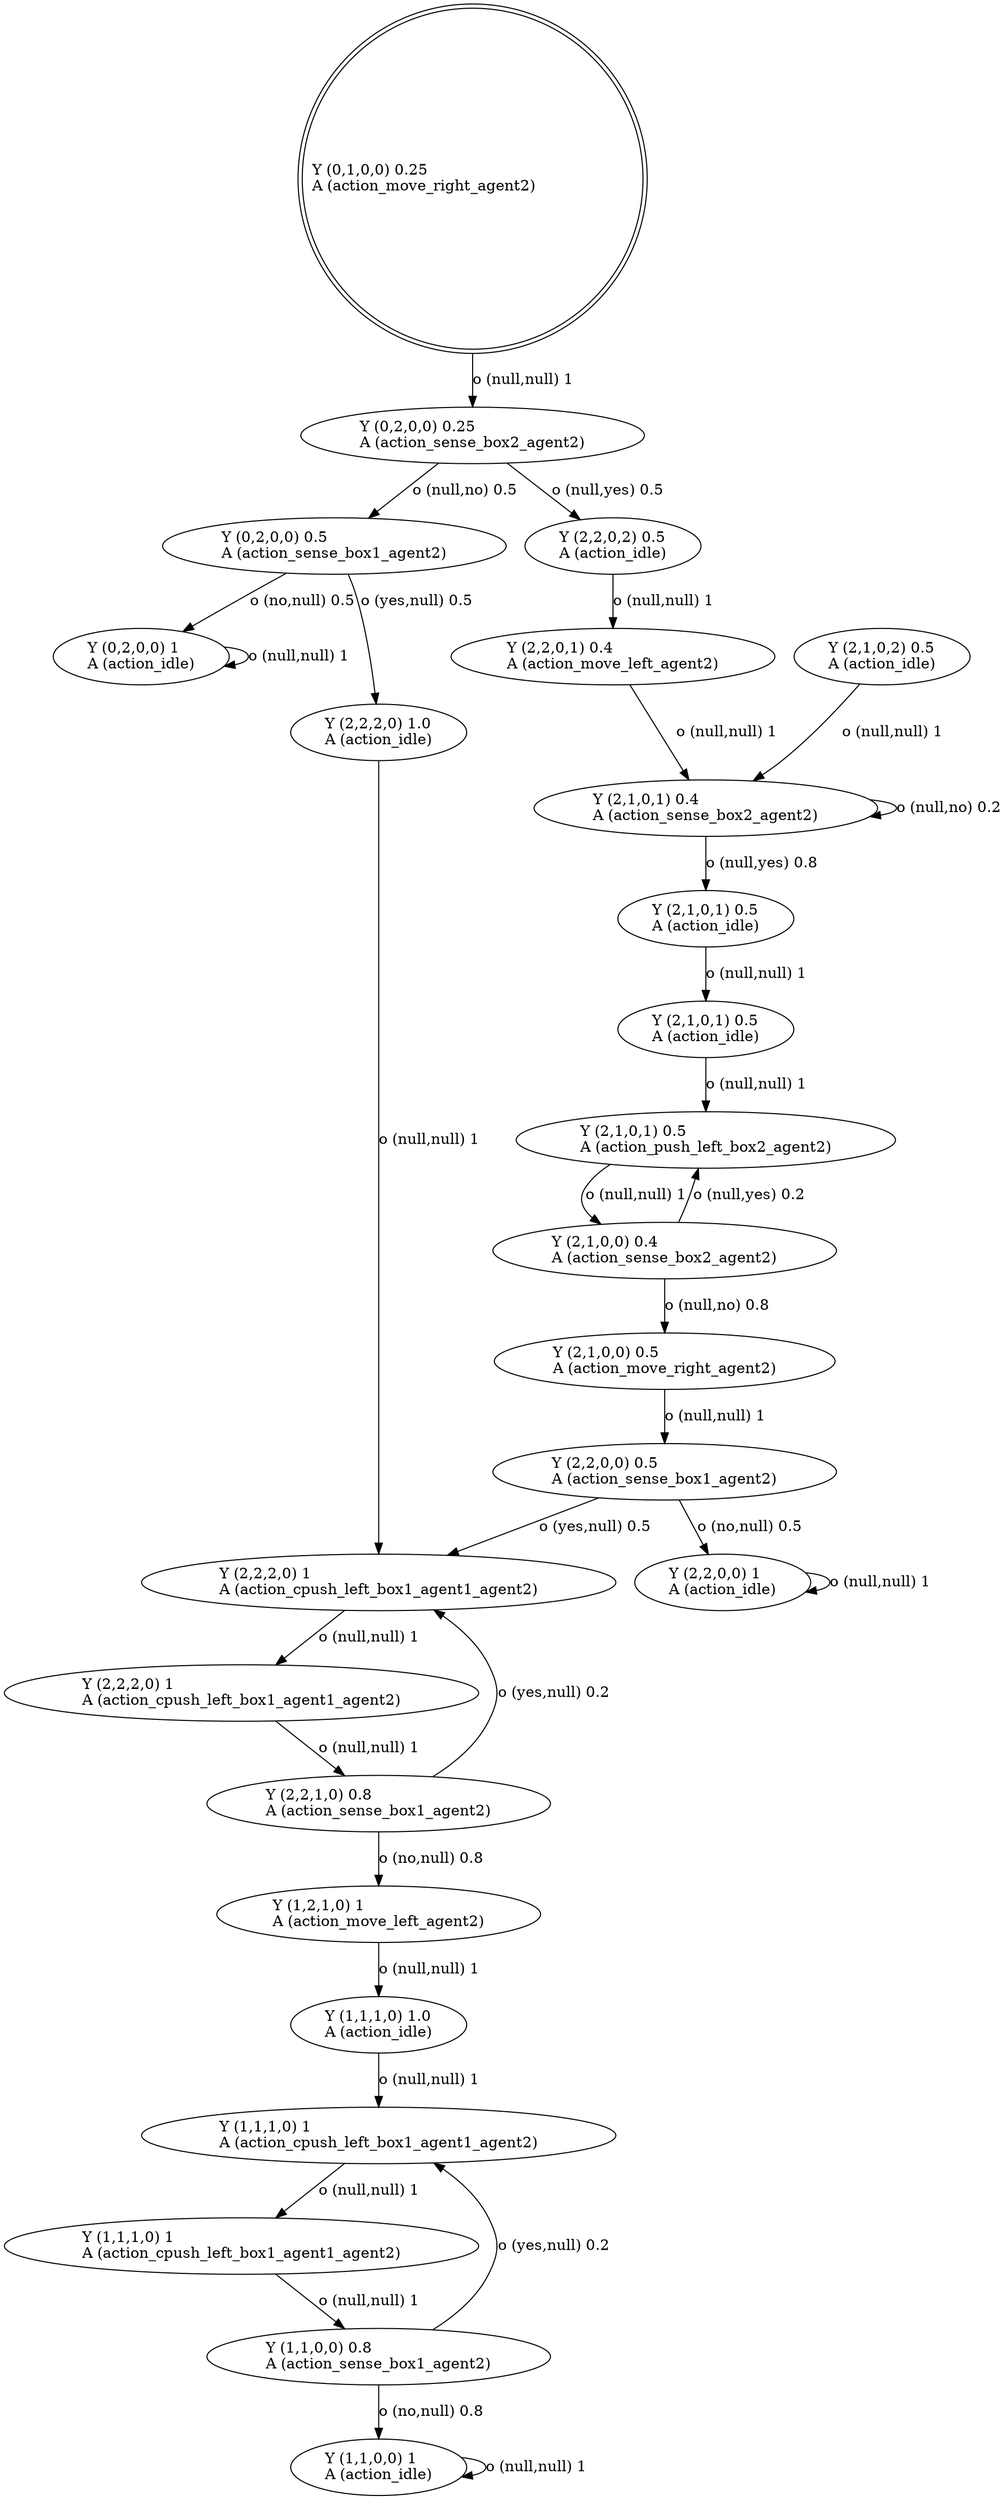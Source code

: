 digraph "G" {
root [label="Y (0,1,0,0) 0.25\lA (action_move_right_agent2)\l", labeljust="l", shape=doublecircle];
x0row9 [label="Y (0,2,0,0) 0.5\lA (action_sense_box1_agent2)\l"];
x0row17 [label="Y (2,2,0,2) 0.5\lA (action_idle)\l"];
x0row22 [label="Y (2,2,0,1) 0.4\lA (action_move_left_agent2)\l"];
x0row24 [label="Y (2,1,0,2) 0.5\lA (action_idle)\l"];
x0row30 [label="Y (2,1,0,1) 0.4\lA (action_sense_box2_agent2)\l"];
x0row34 [label="Y (2,1,0,1) 0.5\lA (action_push_left_box2_agent2)\l"];
x0row36 [label="Y (2,1,0,0) 0.4\lA (action_sense_box2_agent2)\l"];
x0row41 [label="Y (2,1,0,0) 0.5\lA (action_move_right_agent2)\l"];
x0row46 [label="Y (2,2,0,0) 0.5\lA (action_sense_box1_agent2)\l"];
x0row47 [label="Y (2,2,2,0) 1\lA (action_cpush_left_box1_agent1_agent2)\l"];
x0row48 [label="Y (2,2,0,0) 1\lA (action_idle)\l"];
x0row51 [label="Y (2,2,1,0) 0.8\lA (action_sense_box1_agent2)\l"];
x0row58 [label="Y (1,2,1,0) 1\lA (action_move_left_agent2)\l"];
x0row61 [label="Y (1,1,1,0) 1\lA (action_cpush_left_box1_agent1_agent2)\l"];
x0row62 [label="Y (1,1,0,0) 0.8\lA (action_sense_box1_agent2)\l"];
x0row65 [label="Y (1,1,0,0) 1\lA (action_idle)\l"];
x0row77 [label="Y (0,2,0,0) 1\lA (action_idle)\l"];
x0row3 [label="Y (0,2,0,0) 0.25\lA (action_sense_box2_agent2)\l"];
x0row47_noop_0 [label="Y (2,2,2,0) 1.0\lA (action_idle)\l"];
x0row34_noop_0 [label="Y (2,1,0,1) 0.5\lA (action_idle)\l"];
x0row34_noop_1 [label="Y (2,1,0,1) 0.5\lA (action_idle)\l"];
x0row61_noop_0 [label="Y (1,1,1,0) 1.0\lA (action_idle)\l"];
x0row47_repeat_1 [label="Y (2,2,2,0) 1\lA (action_cpush_left_box1_agent1_agent2)\l"];
x0row61_repeat_1 [label="Y (1,1,1,0) 1\lA (action_cpush_left_box1_agent1_agent2)\l"];
root -> x0row3  [key=0, label="o (null,null) 1\l"];
x0row9 -> x0row77  [key=0, label="o (no,null) 0.5\l"];
x0row9 -> x0row47_noop_0  [key=0, label="o (yes,null) 0.5\l"];
x0row17 -> x0row22  [key=0, label="o (null,null) 1\l"];
x0row22 -> x0row30  [key=0, label="o (null,null) 1\l"];
x0row24 -> x0row30  [key=0, label="o (null,null) 1\l"];
x0row30 -> x0row34_noop_0  [key=0, label="o (null,yes) 0.8\l"];
x0row30 -> x0row30  [key=0, label="o (null,no) 0.2\l"];
x0row34 -> x0row36  [key=0, label="o (null,null) 1\l"];
x0row36 -> x0row34  [key=0, label="o (null,yes) 0.2\l"];
x0row36 -> x0row41  [key=0, label="o (null,no) 0.8\l"];
x0row41 -> x0row46  [key=0, label="o (null,null) 1\l"];
x0row46 -> x0row47  [key=0, label="o (yes,null) 0.5\l"];
x0row46 -> x0row48  [key=0, label="o (no,null) 0.5\l"];
x0row47 -> x0row47_repeat_1  [key=0, label="o (null,null) 1\l"];
x0row48 -> x0row48  [key=0, label="o (null,null) 1\l"];
x0row51 -> x0row47  [key=0, label="o (yes,null) 0.2\l"];
x0row51 -> x0row58  [key=0, label="o (no,null) 0.8\l"];
x0row58 -> x0row61_noop_0  [key=0, label="o (null,null) 1\l"];
x0row61 -> x0row61_repeat_1  [key=0, label="o (null,null) 1\l"];
x0row62 -> x0row61  [key=0, label="o (yes,null) 0.2\l"];
x0row62 -> x0row65  [key=0, label="o (no,null) 0.8\l"];
x0row65 -> x0row65  [key=0, label="o (null,null) 1\l"];
x0row77 -> x0row77  [key=0, label="o (null,null) 1\l"];
x0row3 -> x0row9  [key=0, label="o (null,no) 0.5\l"];
x0row3 -> x0row17  [key=0, label="o (null,yes) 0.5\l"];
x0row47_noop_0 -> x0row47  [key=0, label="o (null,null) 1\l"];
x0row34_noop_0 -> x0row34_noop_1  [key=0, label="o (null,null) 1\l"];
x0row34_noop_1 -> x0row34  [key=0, label="o (null,null) 1\l"];
x0row61_noop_0 -> x0row61  [key=0, label="o (null,null) 1\l"];
x0row47_repeat_1 -> x0row51  [key=0, label="o (null,null) 1\l"];
x0row61_repeat_1 -> x0row62  [key=0, label="o (null,null) 1\l"];
}
